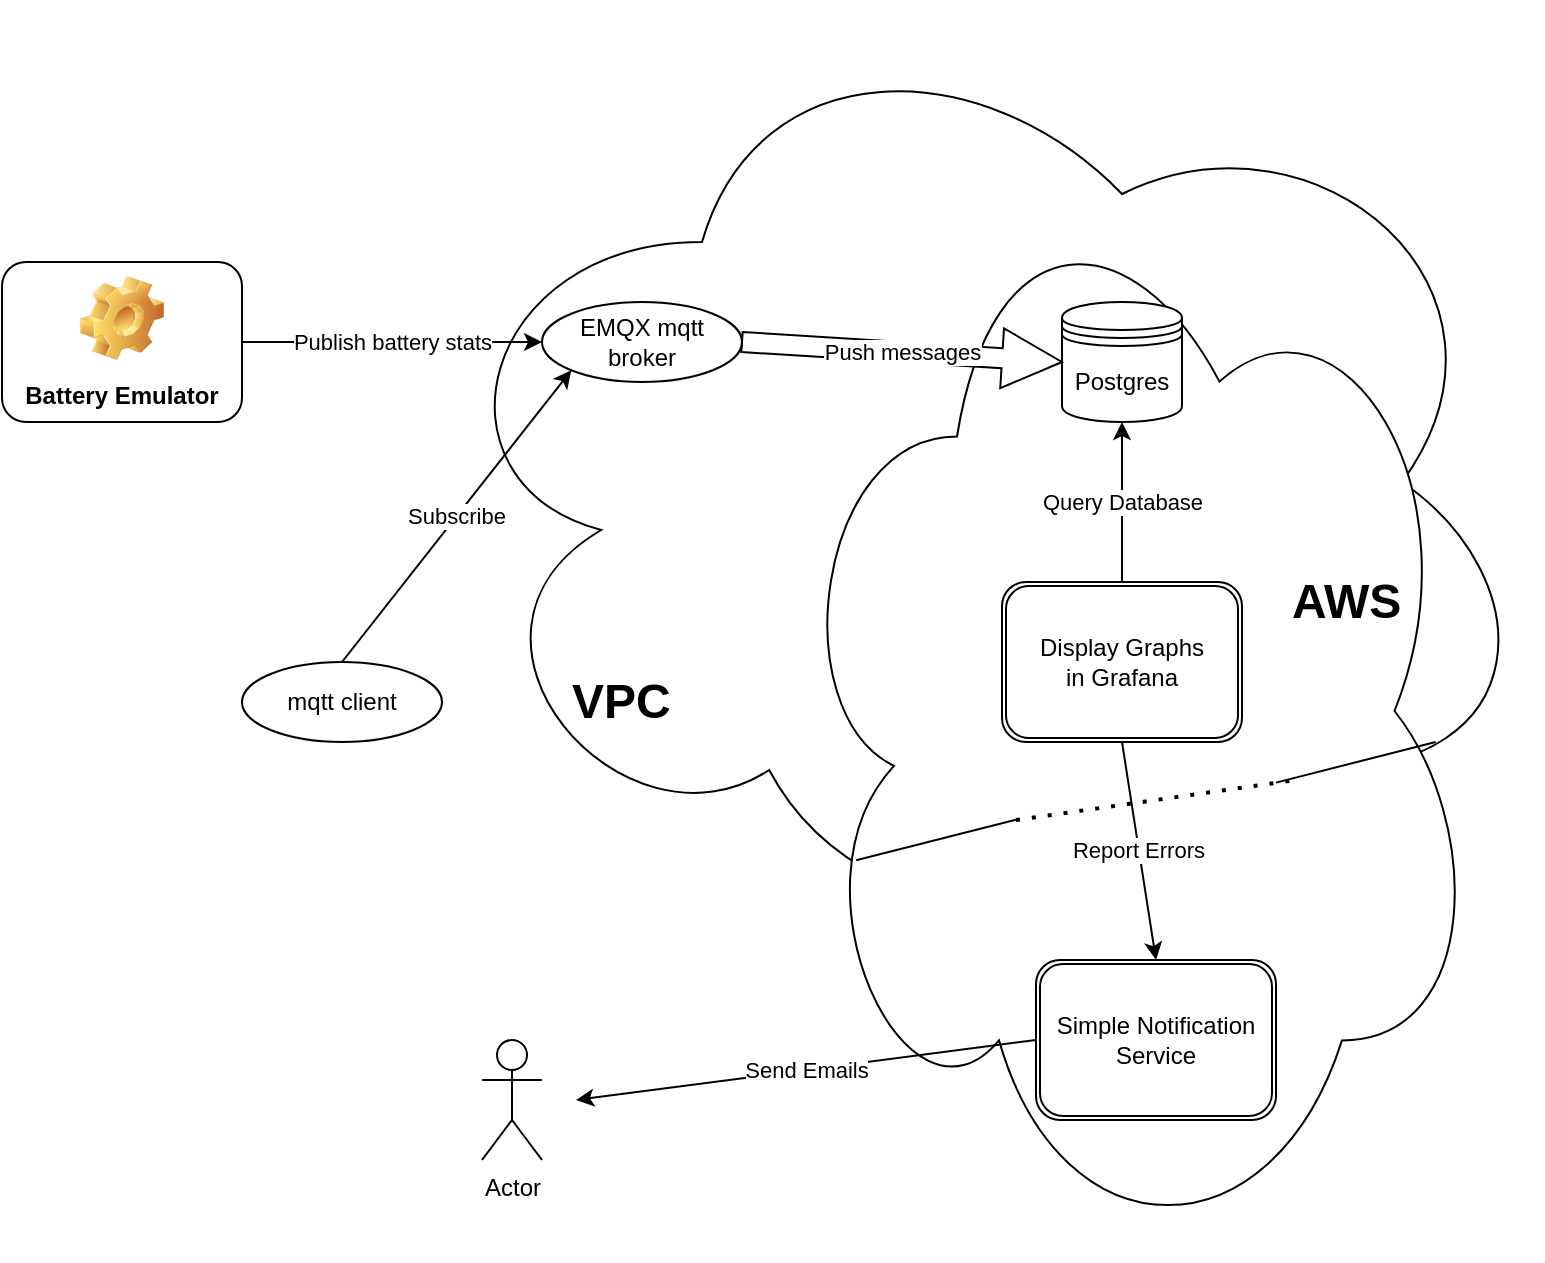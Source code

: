 <mxfile>
    <diagram id="zhq3SsGHGkNoZtyckVQN" name="Page-1">
        <mxGraphModel dx="1123" dy="655" grid="1" gridSize="10" guides="1" tooltips="1" connect="1" arrows="1" fold="1" page="1" pageScale="1" pageWidth="850" pageHeight="1100" math="0" shadow="0">
            <root>
                <mxCell id="0"/>
                <mxCell id="1" parent="0"/>
                <mxCell id="28" value="" style="ellipse;shape=cloud;whiteSpace=wrap;html=1;" parent="1" vertex="1">
                    <mxGeometry x="283" y="1" width="560" height="480" as="geometry"/>
                </mxCell>
                <mxCell id="26" value="" style="ellipse;shape=cloud;whiteSpace=wrap;html=1;" parent="1" vertex="1">
                    <mxGeometry x="463" y="81" width="350" height="549" as="geometry"/>
                </mxCell>
                <mxCell id="4" value="Publish battery stats" style="edgeStyle=none;html=1;entryX=0;entryY=0.5;entryDx=0;entryDy=0;" parent="1" source="2" target="3" edge="1">
                    <mxGeometry relative="1" as="geometry"/>
                </mxCell>
                <mxCell id="2" value="Battery Emulator" style="label;whiteSpace=wrap;html=1;align=center;verticalAlign=bottom;spacingLeft=0;spacingBottom=4;imageAlign=center;imageVerticalAlign=top;image=img/clipart/Gear_128x128.png" parent="1" vertex="1">
                    <mxGeometry x="73" y="131" width="120" height="80" as="geometry"/>
                </mxCell>
                <mxCell id="3" value="EMQX mqtt broker" style="ellipse;whiteSpace=wrap;html=1;align=center;newEdgeStyle={&quot;edgeStyle&quot;:&quot;entityRelationEdgeStyle&quot;,&quot;startArrow&quot;:&quot;none&quot;,&quot;endArrow&quot;:&quot;none&quot;,&quot;segment&quot;:10,&quot;curved&quot;:1,&quot;sourcePerimeterSpacing&quot;:0,&quot;targetPerimeterSpacing&quot;:0};treeFolding=1;treeMoving=1;" parent="1" vertex="1">
                    <mxGeometry x="343" y="151" width="100" height="40" as="geometry"/>
                </mxCell>
                <mxCell id="5" value="mqtt client" style="ellipse;whiteSpace=wrap;html=1;align=center;newEdgeStyle={&quot;edgeStyle&quot;:&quot;entityRelationEdgeStyle&quot;,&quot;startArrow&quot;:&quot;none&quot;,&quot;endArrow&quot;:&quot;none&quot;,&quot;segment&quot;:10,&quot;curved&quot;:1,&quot;sourcePerimeterSpacing&quot;:0,&quot;targetPerimeterSpacing&quot;:0};treeFolding=1;treeMoving=1;" parent="1" vertex="1">
                    <mxGeometry x="193" y="331" width="100" height="40" as="geometry"/>
                </mxCell>
                <mxCell id="7" value="Subscribe" style="endArrow=classic;html=1;exitX=0.5;exitY=0;exitDx=0;exitDy=0;entryX=0;entryY=1;entryDx=0;entryDy=0;" parent="1" source="5" target="3" edge="1">
                    <mxGeometry width="50" height="50" relative="1" as="geometry">
                        <mxPoint x="523" y="341" as="sourcePoint"/>
                        <mxPoint x="573" y="291" as="targetPoint"/>
                    </mxGeometry>
                </mxCell>
                <mxCell id="8" value="Postgres" style="shape=datastore;whiteSpace=wrap;html=1;" parent="1" vertex="1">
                    <mxGeometry x="603" y="151" width="60" height="60" as="geometry"/>
                </mxCell>
                <mxCell id="24" value="Query Database" style="edgeStyle=none;html=1;entryX=0.5;entryY=1;entryDx=0;entryDy=0;" parent="1" source="23" target="8" edge="1">
                    <mxGeometry relative="1" as="geometry"/>
                </mxCell>
                <mxCell id="23" value="Display Graphs&lt;br&gt;in Grafana" style="shape=ext;double=1;rounded=1;whiteSpace=wrap;html=1;" parent="1" vertex="1">
                    <mxGeometry x="573" y="291" width="120" height="80" as="geometry"/>
                </mxCell>
                <mxCell id="27" value="&lt;h1&gt;AWS&lt;/h1&gt;" style="text;html=1;strokeColor=none;fillColor=none;spacing=5;spacingTop=-20;whiteSpace=wrap;overflow=hidden;rounded=0;" parent="1" vertex="1">
                    <mxGeometry x="713" y="281" width="110" height="40" as="geometry"/>
                </mxCell>
                <mxCell id="35" style="edgeStyle=none;html=1;entryX=0.106;entryY=0.636;entryDx=0;entryDy=0;entryPerimeter=0;exitX=0.334;exitY=0.599;exitDx=0;exitDy=0;exitPerimeter=0;endArrow=none;endFill=0;" edge="1" parent="1" source="26" target="26">
                    <mxGeometry relative="1" as="geometry"/>
                </mxCell>
                <mxCell id="29" value="&lt;h1&gt;VPC&lt;/h1&gt;" style="text;html=1;strokeColor=none;fillColor=none;spacing=5;spacingTop=-20;whiteSpace=wrap;overflow=hidden;rounded=0;" parent="1" vertex="1">
                    <mxGeometry x="353" y="331" width="110" height="40" as="geometry"/>
                </mxCell>
                <mxCell id="9" value="Push messages" style="edgeStyle=entityRelationEdgeStyle;html=1;startArrow=none;endArrow=none;segment=10;curved=1;sourcePerimeterSpacing=0;targetPerimeterSpacing=0;entryX=0;entryY=0.5;entryDx=0;entryDy=0;shape=arrow;" parent="1" source="3" target="8" edge="1">
                    <mxGeometry relative="1" as="geometry"/>
                </mxCell>
                <mxCell id="30" value="Simple Notification Service" style="shape=ext;double=1;rounded=1;whiteSpace=wrap;html=1;" vertex="1" parent="1">
                    <mxGeometry x="590" y="480" width="120" height="80" as="geometry"/>
                </mxCell>
                <mxCell id="33" value="Report Errors" style="edgeStyle=none;html=1;entryX=0.5;entryY=0;entryDx=0;entryDy=0;exitX=0.5;exitY=1;exitDx=0;exitDy=0;" edge="1" parent="1" source="23" target="30">
                    <mxGeometry relative="1" as="geometry">
                        <mxPoint x="643" y="301" as="sourcePoint"/>
                        <mxPoint x="643" y="221" as="targetPoint"/>
                    </mxGeometry>
                </mxCell>
                <mxCell id="36" style="edgeStyle=none;html=1;entryX=0.106;entryY=0.636;entryDx=0;entryDy=0;entryPerimeter=0;exitX=0.334;exitY=0.599;exitDx=0;exitDy=0;exitPerimeter=0;endArrow=none;endFill=0;" edge="1" parent="1">
                    <mxGeometry relative="1" as="geometry">
                        <mxPoint x="789.8" y="371.001" as="sourcePoint"/>
                        <mxPoint x="710.0" y="391.314" as="targetPoint"/>
                    </mxGeometry>
                </mxCell>
                <mxCell id="38" value="" style="endArrow=none;dashed=1;html=1;dashPattern=1 3;strokeWidth=2;" edge="1" parent="1">
                    <mxGeometry width="50" height="50" relative="1" as="geometry">
                        <mxPoint x="580" y="410" as="sourcePoint"/>
                        <mxPoint x="720" y="390" as="targetPoint"/>
                    </mxGeometry>
                </mxCell>
                <mxCell id="39" value="Send Emails" style="edgeStyle=none;html=1;exitX=0;exitY=0.5;exitDx=0;exitDy=0;" edge="1" parent="1" source="30">
                    <mxGeometry relative="1" as="geometry">
                        <mxPoint x="643" y="301" as="sourcePoint"/>
                        <mxPoint x="360" y="550" as="targetPoint"/>
                    </mxGeometry>
                </mxCell>
                <mxCell id="40" value="Actor" style="shape=umlActor;verticalLabelPosition=bottom;verticalAlign=top;html=1;outlineConnect=0;" vertex="1" parent="1">
                    <mxGeometry x="313" y="520" width="30" height="60" as="geometry"/>
                </mxCell>
            </root>
        </mxGraphModel>
    </diagram>
</mxfile>